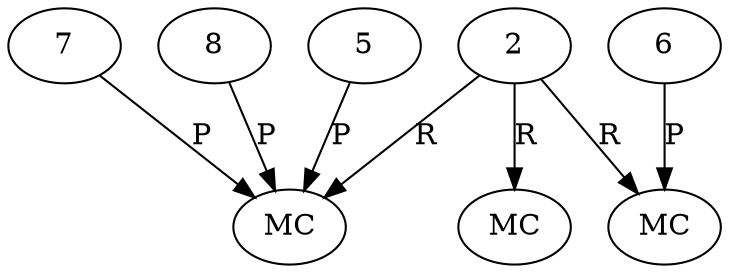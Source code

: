 digraph "AUG" {

  1 [ label="MC" s="println()" t="PrintStream" l="103" ];
  2 [ t="PrintStream" v="null" n="System.err" ];
  3 [ label="MC" s="println()" t="PrintStream" l="108" ];
  4 [ label="MC" s="println()" t="PrintStream" l="113" ];
  5 [ t="String" v=" " ];
  6 [ t="String" v="if-match" ];
  7 [ t="String" v="if-match" ];
  8 [ t="String" v=" " ];
  2 -> 1 [ label="R" ];
  6 -> 1 [ label="P" ];
  5 -> 3 [ label="P" ];
  8 -> 3 [ label="P" ];
  7 -> 3 [ label="P" ];
  2 -> 3 [ label="R" ];
  2 -> 4 [ label="R" ];
}
